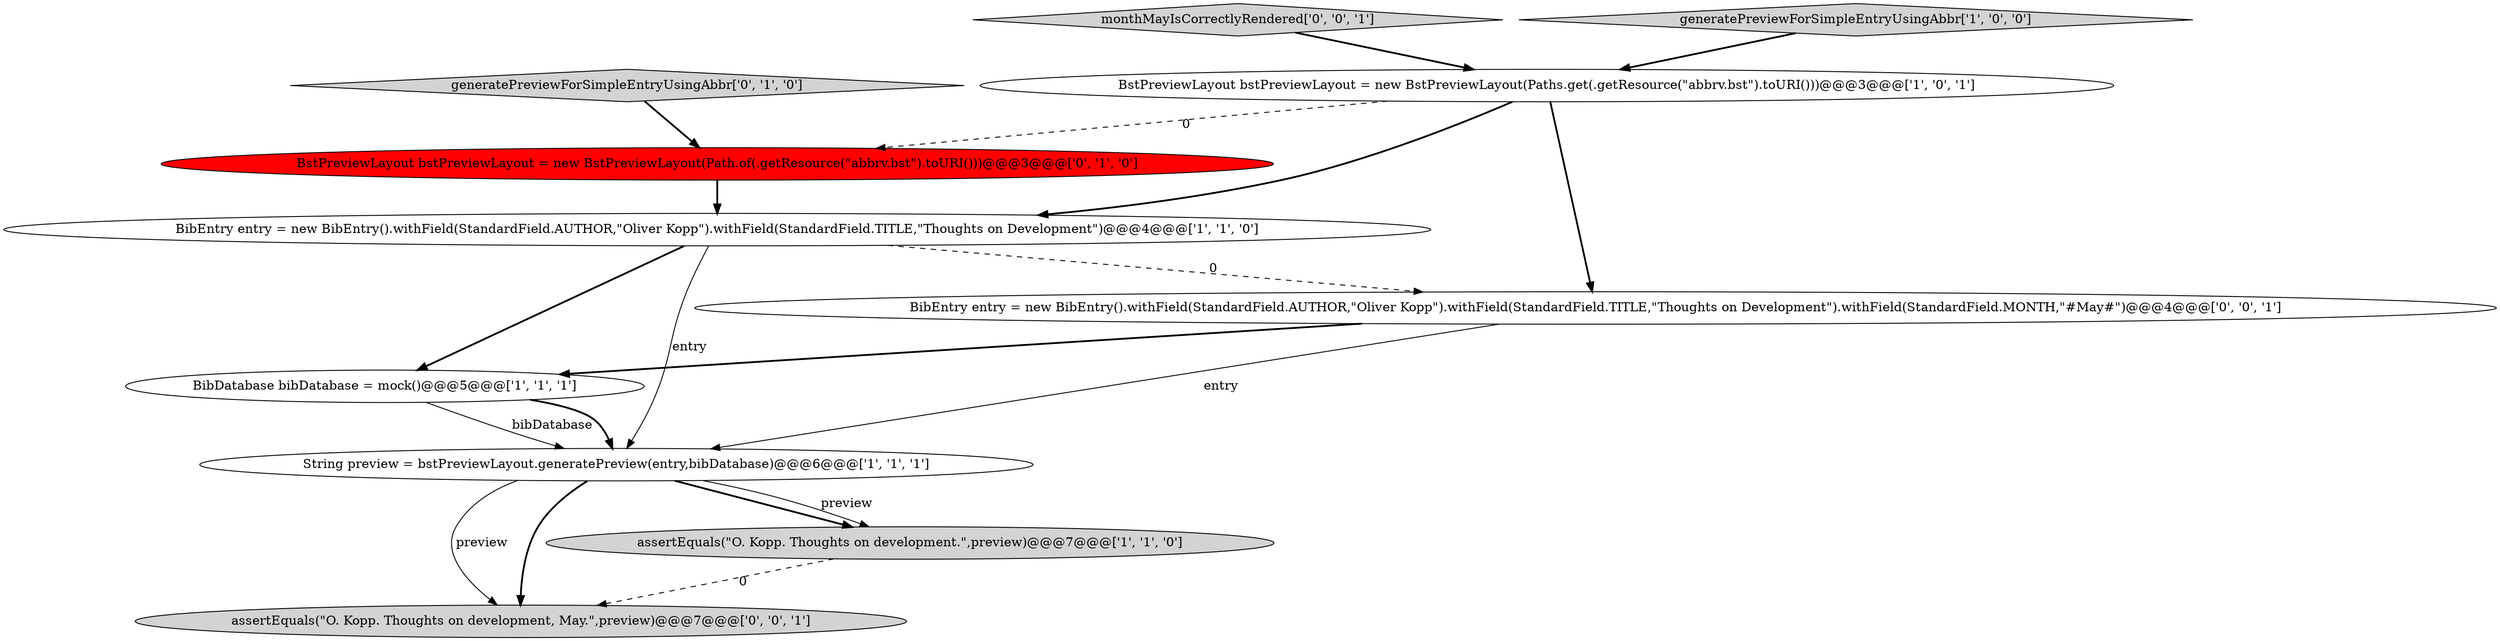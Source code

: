 digraph {
10 [style = filled, label = "monthMayIsCorrectlyRendered['0', '0', '1']", fillcolor = lightgray, shape = diamond image = "AAA0AAABBB3BBB"];
1 [style = filled, label = "generatePreviewForSimpleEntryUsingAbbr['1', '0', '0']", fillcolor = lightgray, shape = diamond image = "AAA0AAABBB1BBB"];
2 [style = filled, label = "BibDatabase bibDatabase = mock()@@@5@@@['1', '1', '1']", fillcolor = white, shape = ellipse image = "AAA0AAABBB1BBB"];
5 [style = filled, label = "BstPreviewLayout bstPreviewLayout = new BstPreviewLayout(Paths.get(.getResource(\"abbrv.bst\").toURI()))@@@3@@@['1', '0', '1']", fillcolor = white, shape = ellipse image = "AAA0AAABBB1BBB"];
4 [style = filled, label = "String preview = bstPreviewLayout.generatePreview(entry,bibDatabase)@@@6@@@['1', '1', '1']", fillcolor = white, shape = ellipse image = "AAA0AAABBB1BBB"];
6 [style = filled, label = "BstPreviewLayout bstPreviewLayout = new BstPreviewLayout(Path.of(.getResource(\"abbrv.bst\").toURI()))@@@3@@@['0', '1', '0']", fillcolor = red, shape = ellipse image = "AAA1AAABBB2BBB"];
0 [style = filled, label = "BibEntry entry = new BibEntry().withField(StandardField.AUTHOR,\"Oliver Kopp\").withField(StandardField.TITLE,\"Thoughts on Development\")@@@4@@@['1', '1', '0']", fillcolor = white, shape = ellipse image = "AAA0AAABBB1BBB"];
3 [style = filled, label = "assertEquals(\"O. Kopp. Thoughts on development.\",preview)@@@7@@@['1', '1', '0']", fillcolor = lightgray, shape = ellipse image = "AAA0AAABBB1BBB"];
8 [style = filled, label = "assertEquals(\"O. Kopp. Thoughts on development, May.\",preview)@@@7@@@['0', '0', '1']", fillcolor = lightgray, shape = ellipse image = "AAA0AAABBB3BBB"];
7 [style = filled, label = "generatePreviewForSimpleEntryUsingAbbr['0', '1', '0']", fillcolor = lightgray, shape = diamond image = "AAA0AAABBB2BBB"];
9 [style = filled, label = "BibEntry entry = new BibEntry().withField(StandardField.AUTHOR,\"Oliver Kopp\").withField(StandardField.TITLE,\"Thoughts on Development\").withField(StandardField.MONTH,\"#May#\")@@@4@@@['0', '0', '1']", fillcolor = white, shape = ellipse image = "AAA0AAABBB3BBB"];
1->5 [style = bold, label=""];
2->4 [style = solid, label="bibDatabase"];
4->8 [style = solid, label="preview"];
4->8 [style = bold, label=""];
4->3 [style = bold, label=""];
3->8 [style = dashed, label="0"];
6->0 [style = bold, label=""];
9->4 [style = solid, label="entry"];
0->4 [style = solid, label="entry"];
10->5 [style = bold, label=""];
4->3 [style = solid, label="preview"];
5->6 [style = dashed, label="0"];
5->0 [style = bold, label=""];
5->9 [style = bold, label=""];
0->9 [style = dashed, label="0"];
2->4 [style = bold, label=""];
9->2 [style = bold, label=""];
7->6 [style = bold, label=""];
0->2 [style = bold, label=""];
}
